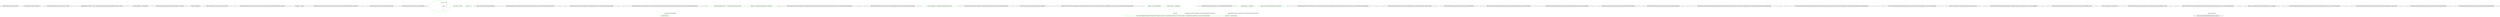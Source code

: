 digraph  {
n14 [label="Newtonsoft.Json.Tests.Issues.Outer", span=""];
n15 [label="Newtonsoft.Json.Tests.Issues.Inner", span=""];
n0 [cluster="Newtonsoft.Json.Tests.Issues.Issue1512.Test()", label="Entry Newtonsoft.Json.Tests.Issues.Issue1512.Test()", span="43-43"];
n2 [cluster="Newtonsoft.Json.Tests.Issues.Issue1512.Test()", label="ImmutableArray<Outer> result = JsonConvert.DeserializeObject<ImmutableArray<Outer>>(json)", span="50-50"];
n3 [cluster="Newtonsoft.Json.Tests.Issues.Issue1512.Test()", label="Assert.AreEqual(1, result.Length)", span="52-52"];
n6 [cluster="Newtonsoft.Json.JsonConvert.DeserializeObject<T>(string)", label="Entry Newtonsoft.Json.JsonConvert.DeserializeObject<T>(string)", span="703-703"];
n7 [cluster="Unk.AreEqual", label="Entry Unk.AreEqual", span=""];
n5 [cluster="Newtonsoft.Json.Tests.Issues.Issue1512.Test()", label="Exit Newtonsoft.Json.Tests.Issues.Issue1512.Test()", span="43-43"];
n8 [cluster="Newtonsoft.Json.Tests.Issues.Outer.Outer(System.Collections.Immutable.ImmutableArray<string>?)", label="Entry Newtonsoft.Json.Tests.Issues.Outer.Outer(System.Collections.Immutable.ImmutableArray<string>?)", span="59-59"];
n9 [cluster="Newtonsoft.Json.Tests.Issues.Outer.Outer(System.Collections.Immutable.ImmutableArray<string>?)", label="this.Inners = inners", span="61-61"];
n10 [cluster="Newtonsoft.Json.Tests.Issues.Outer.Outer(System.Collections.Immutable.ImmutableArray<string>?)", label="Exit Newtonsoft.Json.Tests.Issues.Outer.Outer(System.Collections.Immutable.ImmutableArray<string>?)", span="59-59"];
n11 [cluster="Newtonsoft.Json.Tests.Issues.Inner.Inner(string)", label="Entry Newtonsoft.Json.Tests.Issues.Inner.Inner(string)", span="69-69"];
n13 [cluster="Newtonsoft.Json.Tests.Issues.Inner.Inner(string)", label="Exit Newtonsoft.Json.Tests.Issues.Inner.Inner(string)", span="69-69"];
d1 [cluster="Newtonsoft.Json.Tests.Issues.Issue1512.Test()", color=green, community=0, label="var json = @''[\r\n                            {\r\n                                ''''Inners'''': []\r\n                            }\r\n                        ]''", prediction=0, span="45-49"];
d9 [cluster="Newtonsoft.Json.Tests.Issues.Outer.Outer(System.Collections.Immutable.ImmutableArray<string>?)", color=green, community=0, label="this.Inners = inners", prediction=1, span="61-61"];
d12 [cluster="Newtonsoft.Json.Tests.Issues.Inner.Inner(string)", color=green, community=0, label="this.Id = id", prediction=2, span="71-71"];
m1_16 [cluster="System.Exception.Exception(string)", file="Issue1569.cs", label="Entry System.Exception.Exception(string)", span="0-0"];
m1_6 [cluster="Newtonsoft.Json.Linq.JToken.WriteTo(Newtonsoft.Json.JsonWriter, params Newtonsoft.Json.JsonConverter[])", file="Issue1569.cs", label="Entry Newtonsoft.Json.Linq.JToken.WriteTo(Newtonsoft.Json.JsonWriter, params Newtonsoft.Json.JsonConverter[])", span="406-406"];
m1_18 [cluster="Newtonsoft.Json.Tests.TestObjects.ConverterPrecedenceClass.ConverterPrecedenceClass(string)", file="Issue1569.cs", label="Entry Newtonsoft.Json.Tests.TestObjects.ConverterPrecedenceClass.ConverterPrecedenceClass(string)", span="32-32"];
m1_0 [cluster="Newtonsoft.Json.Tests.TestObjects.ConverterPrecedenceClassConverter.WriteJson(Newtonsoft.Json.JsonWriter, object, Newtonsoft.Json.JsonSerializer)", file="Issue1569.cs", label="Entry Newtonsoft.Json.Tests.TestObjects.ConverterPrecedenceClassConverter.WriteJson(Newtonsoft.Json.JsonWriter, object, Newtonsoft.Json.JsonSerializer)", span="36-36"];
m1_1 [cluster="Newtonsoft.Json.Tests.TestObjects.ConverterPrecedenceClassConverter.WriteJson(Newtonsoft.Json.JsonWriter, object, Newtonsoft.Json.JsonSerializer)", color=green, community=0, file="Issue1569.cs", label="ConverterPrecedenceClass c = (ConverterPrecedenceClass)value", prediction=3, span="38-38"];
m1_2 [cluster="Newtonsoft.Json.Tests.TestObjects.ConverterPrecedenceClassConverter.WriteJson(Newtonsoft.Json.JsonWriter, object, Newtonsoft.Json.JsonSerializer)", color=green, community=0, file="Issue1569.cs", label="JToken j = new JArray(ConverterType, c.TestValue)", prediction=4, span="40-40"];
m1_3 [cluster="Newtonsoft.Json.Tests.TestObjects.ConverterPrecedenceClassConverter.WriteJson(Newtonsoft.Json.JsonWriter, object, Newtonsoft.Json.JsonSerializer)", color=green, community=0, file="Issue1569.cs", label="j.WriteTo(writer)", prediction=5, span="42-42"];
m1_4 [cluster="Newtonsoft.Json.Tests.TestObjects.ConverterPrecedenceClassConverter.WriteJson(Newtonsoft.Json.JsonWriter, object, Newtonsoft.Json.JsonSerializer)", file="Issue1569.cs", label="Exit Newtonsoft.Json.Tests.TestObjects.ConverterPrecedenceClassConverter.WriteJson(Newtonsoft.Json.JsonWriter, object, Newtonsoft.Json.JsonSerializer)", span="36-36"];
m1_19 [cluster="Newtonsoft.Json.Tests.TestObjects.ConverterPrecedenceClassConverter.CanConvert(System.Type)", file="Issue1569.cs", label="Entry Newtonsoft.Json.Tests.TestObjects.ConverterPrecedenceClassConverter.CanConvert(System.Type)", span="57-57"];
m1_20 [cluster="Newtonsoft.Json.Tests.TestObjects.ConverterPrecedenceClassConverter.CanConvert(System.Type)", color=green, community=0, file="Issue1569.cs", label="return (objectType == typeof(ConverterPrecedenceClass));", prediction=6, span="59-59"];
m1_21 [cluster="Newtonsoft.Json.Tests.TestObjects.ConverterPrecedenceClassConverter.CanConvert(System.Type)", file="Issue1569.cs", label="Exit Newtonsoft.Json.Tests.TestObjects.ConverterPrecedenceClassConverter.CanConvert(System.Type)", span="57-57"];
m1_5 [cluster="Newtonsoft.Json.Linq.JArray.JArray(params object[])", file="Issue1569.cs", label="Entry Newtonsoft.Json.Linq.JArray.JArray(params object[])", span="82-82"];
m1_7 [cluster="Newtonsoft.Json.Tests.TestObjects.ConverterPrecedenceClassConverter.ReadJson(Newtonsoft.Json.JsonReader, System.Type, object, Newtonsoft.Json.JsonSerializer)", file="Issue1569.cs", label="Entry Newtonsoft.Json.Tests.TestObjects.ConverterPrecedenceClassConverter.ReadJson(Newtonsoft.Json.JsonReader, System.Type, object, Newtonsoft.Json.JsonSerializer)", span="45-45"];
m1_8 [cluster="Newtonsoft.Json.Tests.TestObjects.ConverterPrecedenceClassConverter.ReadJson(Newtonsoft.Json.JsonReader, System.Type, object, Newtonsoft.Json.JsonSerializer)", color=green, community=0, file="Issue1569.cs", label="JToken j = JArray.Load(reader)", prediction=7, span="47-47"];
m1_9 [cluster="Newtonsoft.Json.Tests.TestObjects.ConverterPrecedenceClassConverter.ReadJson(Newtonsoft.Json.JsonReader, System.Type, object, Newtonsoft.Json.JsonSerializer)", color=green, community=0, file="Issue1569.cs", label="string converter = (string)j[0]", prediction=8, span="49-49"];
m1_12 [cluster="Newtonsoft.Json.Tests.TestObjects.ConverterPrecedenceClassConverter.ReadJson(Newtonsoft.Json.JsonReader, System.Type, object, Newtonsoft.Json.JsonSerializer)", color=green, community=0, file="Issue1569.cs", label="string testValue = (string)j[1]", prediction=9, span="53-53"];
m1_10 [cluster="Newtonsoft.Json.Tests.TestObjects.ConverterPrecedenceClassConverter.ReadJson(Newtonsoft.Json.JsonReader, System.Type, object, Newtonsoft.Json.JsonSerializer)", color=green, community=0, file="Issue1569.cs", label="converter != ConverterType", prediction=8, span="50-50"];
m1_11 [cluster="Newtonsoft.Json.Tests.TestObjects.ConverterPrecedenceClassConverter.ReadJson(Newtonsoft.Json.JsonReader, System.Type, object, Newtonsoft.Json.JsonSerializer)", color=green, community=0, file="Issue1569.cs", label="throw new Exception(StringUtils.FormatWith(''Serialize converter {0} and deserialize converter {1} do not match.'', CultureInfo.InvariantCulture, converter, ConverterType));", prediction=8, span="51-51"];
m1_13 [cluster="Newtonsoft.Json.Tests.TestObjects.ConverterPrecedenceClassConverter.ReadJson(Newtonsoft.Json.JsonReader, System.Type, object, Newtonsoft.Json.JsonSerializer)", color=green, community=0, file="Issue1569.cs", label="return new ConverterPrecedenceClass(testValue);", prediction=12, span="54-54"];
m1_14 [cluster="Newtonsoft.Json.Tests.TestObjects.ConverterPrecedenceClassConverter.ReadJson(Newtonsoft.Json.JsonReader, System.Type, object, Newtonsoft.Json.JsonSerializer)", file="Issue1569.cs", label="Exit Newtonsoft.Json.Tests.TestObjects.ConverterPrecedenceClassConverter.ReadJson(Newtonsoft.Json.JsonReader, System.Type, object, Newtonsoft.Json.JsonSerializer)", span="45-45"];
m1_17 [cluster="Newtonsoft.Json.Utilities.StringUtils.FormatWith(string, System.IFormatProvider, object, object)", file="Issue1569.cs", label="Entry Newtonsoft.Json.Utilities.StringUtils.FormatWith(string, System.IFormatProvider, object, object)", span="52-52"];
m1_15 [cluster="Newtonsoft.Json.Linq.JArray.Load(Newtonsoft.Json.JsonReader)", file="Issue1569.cs", label="Entry Newtonsoft.Json.Linq.JArray.Load(Newtonsoft.Json.JsonReader)", span="112-112"];
m1_22 [file="Issue1569.cs", label="Newtonsoft.Json.Tests.TestObjects.ConverterPrecedenceClassConverter", span=""];
m5_4 [cluster="Newtonsoft.Json.JsonSerializationException.JsonSerializationException(string, System.Exception)", file="JsonWriter.cs", label="Entry Newtonsoft.Json.JsonSerializationException.JsonSerializationException(string, System.Exception)", span="63-63"];
m5_5 [cluster="Newtonsoft.Json.JsonSerializationException.JsonSerializationException(string, System.Exception)", file="JsonWriter.cs", label="Exit Newtonsoft.Json.JsonSerializationException.JsonSerializationException(string, System.Exception)", span="63-63"];
m5_0 [cluster="Newtonsoft.Json.JsonSerializationException.JsonSerializationException()", file="JsonWriter.cs", label="Entry Newtonsoft.Json.JsonSerializationException.JsonSerializationException()", span="43-43"];
m5_1 [cluster="Newtonsoft.Json.JsonSerializationException.JsonSerializationException()", file="JsonWriter.cs", label="Exit Newtonsoft.Json.JsonSerializationException.JsonSerializationException()", span="43-43"];
m5_6 [cluster="Newtonsoft.Json.JsonSerializationException.JsonSerializationException(System.Runtime.Serialization.SerializationInfo, System.Runtime.Serialization.StreamingContext)", file="JsonWriter.cs", label="Entry Newtonsoft.Json.JsonSerializationException.JsonSerializationException(System.Runtime.Serialization.SerializationInfo, System.Runtime.Serialization.StreamingContext)", span="76-76"];
m5_7 [cluster="Newtonsoft.Json.JsonSerializationException.JsonSerializationException(System.Runtime.Serialization.SerializationInfo, System.Runtime.Serialization.StreamingContext)", file="JsonWriter.cs", label="Exit Newtonsoft.Json.JsonSerializationException.JsonSerializationException(System.Runtime.Serialization.SerializationInfo, System.Runtime.Serialization.StreamingContext)", span="76-76"];
m5_11 [cluster="Newtonsoft.Json.JsonSerializationException.Create(Newtonsoft.Json.JsonReader, string, System.Exception)", file="JsonWriter.cs", label="Entry Newtonsoft.Json.JsonSerializationException.Create(Newtonsoft.Json.JsonReader, string, System.Exception)", span="87-87"];
m5_12 [cluster="Newtonsoft.Json.JsonSerializationException.Create(Newtonsoft.Json.JsonReader, string, System.Exception)", file="JsonWriter.cs", label="return Create(reader as IJsonLineInfo, reader.Path, message, ex);", span="89-89"];
m5_13 [cluster="Newtonsoft.Json.JsonSerializationException.Create(Newtonsoft.Json.JsonReader, string, System.Exception)", file="JsonWriter.cs", label="Exit Newtonsoft.Json.JsonSerializationException.Create(Newtonsoft.Json.JsonReader, string, System.Exception)", span="87-87"];
m5_8 [cluster="Newtonsoft.Json.JsonSerializationException.Create(Newtonsoft.Json.JsonReader, string)", file="JsonWriter.cs", label="Entry Newtonsoft.Json.JsonSerializationException.Create(Newtonsoft.Json.JsonReader, string)", span="82-82"];
m5_9 [cluster="Newtonsoft.Json.JsonSerializationException.Create(Newtonsoft.Json.JsonReader, string)", file="JsonWriter.cs", label="return Create(reader, message, null);", span="84-84"];
m5_10 [cluster="Newtonsoft.Json.JsonSerializationException.Create(Newtonsoft.Json.JsonReader, string)", file="JsonWriter.cs", label="Exit Newtonsoft.Json.JsonSerializationException.Create(Newtonsoft.Json.JsonReader, string)", span="82-82"];
m5_14 [cluster="Newtonsoft.Json.JsonSerializationException.Create(Newtonsoft.Json.IJsonLineInfo, string, string, System.Exception)", file="JsonWriter.cs", label="Entry Newtonsoft.Json.JsonSerializationException.Create(Newtonsoft.Json.IJsonLineInfo, string, string, System.Exception)", span="92-92"];
m5_15 [cluster="Newtonsoft.Json.JsonSerializationException.Create(Newtonsoft.Json.IJsonLineInfo, string, string, System.Exception)", file="JsonWriter.cs", label="message = JsonPosition.FormatMessage(lineInfo, path, message)", span="94-94"];
m5_16 [cluster="Newtonsoft.Json.JsonSerializationException.Create(Newtonsoft.Json.IJsonLineInfo, string, string, System.Exception)", file="JsonWriter.cs", label="return new JsonSerializationException(message, ex);", span="96-96"];
m5_17 [cluster="Newtonsoft.Json.JsonSerializationException.Create(Newtonsoft.Json.IJsonLineInfo, string, string, System.Exception)", file="JsonWriter.cs", label="Exit Newtonsoft.Json.JsonSerializationException.Create(Newtonsoft.Json.IJsonLineInfo, string, string, System.Exception)", span="92-92"];
m5_18 [cluster="Newtonsoft.Json.JsonPosition.FormatMessage(Newtonsoft.Json.IJsonLineInfo, string, string)", file="JsonWriter.cs", label="Entry Newtonsoft.Json.JsonPosition.FormatMessage(Newtonsoft.Json.IJsonLineInfo, string, string)", span="104-104"];
m5_2 [cluster="Newtonsoft.Json.JsonSerializationException.JsonSerializationException(string)", file="JsonWriter.cs", label="Entry Newtonsoft.Json.JsonSerializationException.JsonSerializationException(string)", span="52-52"];
m5_3 [cluster="Newtonsoft.Json.JsonSerializationException.JsonSerializationException(string)", file="JsonWriter.cs", label="Exit Newtonsoft.Json.JsonSerializationException.JsonSerializationException(string)", span="52-52"];
m1_0 -> m1_3  [color=green, key=1, label="Newtonsoft.Json.JsonWriter", style=dashed];
m1_9 -> m1_11  [color=green, key=1, label=converter, style=dashed];
m1_22 -> m1_10  [color=green, key=1, label="Newtonsoft.Json.Tests.TestObjects.ConverterPrecedenceClassConverter", style=dashed];
m1_22 -> m1_11  [color=green, key=1, label="Newtonsoft.Json.Tests.TestObjects.ConverterPrecedenceClassConverter", style=dashed];
m5_14 -> m5_16  [color=darkseagreen4, key=1, label="System.Exception", style=dashed];
}
